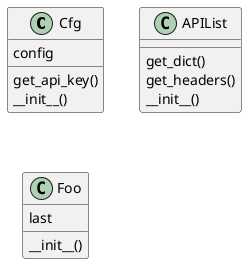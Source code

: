 @startuml
class Cfg {
    get_api_key()
        config
    __init__()
}
class APIList {
    get_dict()
    get_headers()
        __init__()
}
class Foo {
        last
    __init__()
}
@enduml